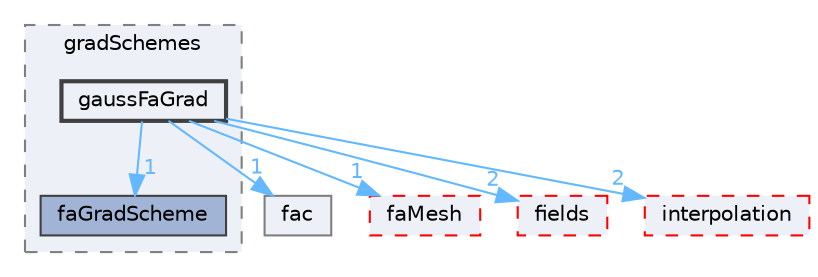 digraph "src/finiteArea/finiteArea/gradSchemes/gaussFaGrad"
{
 // LATEX_PDF_SIZE
  bgcolor="transparent";
  edge [fontname=Helvetica,fontsize=10,labelfontname=Helvetica,labelfontsize=10];
  node [fontname=Helvetica,fontsize=10,shape=box,height=0.2,width=0.4];
  compound=true
  subgraph clusterdir_cc5a8798c3fe9c94eaaef0cef369eaad {
    graph [ bgcolor="#edf0f7", pencolor="grey50", label="gradSchemes", fontname=Helvetica,fontsize=10 style="filled,dashed", URL="dir_cc5a8798c3fe9c94eaaef0cef369eaad.html",tooltip=""]
  dir_999970b336e746faff42463e72c22c77 [label="faGradScheme", fillcolor="#a2b4d6", color="grey25", style="filled", URL="dir_999970b336e746faff42463e72c22c77.html",tooltip=""];
  dir_cd298d060744651ce9fb813038c0019e [label="gaussFaGrad", fillcolor="#edf0f7", color="grey25", style="filled,bold", URL="dir_cd298d060744651ce9fb813038c0019e.html",tooltip=""];
  }
  dir_15aafd37ee87fbe9911ba23e923cc2c7 [label="fac", fillcolor="#edf0f7", color="grey50", style="filled", URL="dir_15aafd37ee87fbe9911ba23e923cc2c7.html",tooltip=""];
  dir_f14612db68a06d13a87d37d60dc895d5 [label="faMesh", fillcolor="#edf0f7", color="red", style="filled,dashed", URL="dir_f14612db68a06d13a87d37d60dc895d5.html",tooltip=""];
  dir_82c77a639fb8894523e0866635d617d1 [label="fields", fillcolor="#edf0f7", color="red", style="filled,dashed", URL="dir_82c77a639fb8894523e0866635d617d1.html",tooltip=""];
  dir_880b478b7287aa29b2969cd4b71f61be [label="interpolation", fillcolor="#edf0f7", color="red", style="filled,dashed", URL="dir_880b478b7287aa29b2969cd4b71f61be.html",tooltip=""];
  dir_cd298d060744651ce9fb813038c0019e->dir_15aafd37ee87fbe9911ba23e923cc2c7 [headlabel="1", labeldistance=1.5 headhref="dir_001593_001242.html" href="dir_001593_001242.html" color="steelblue1" fontcolor="steelblue1"];
  dir_cd298d060744651ce9fb813038c0019e->dir_82c77a639fb8894523e0866635d617d1 [headlabel="2", labeldistance=1.5 headhref="dir_001593_001330.html" href="dir_001593_001330.html" color="steelblue1" fontcolor="steelblue1"];
  dir_cd298d060744651ce9fb813038c0019e->dir_880b478b7287aa29b2969cd4b71f61be [headlabel="2", labeldistance=1.5 headhref="dir_001593_001922.html" href="dir_001593_001922.html" color="steelblue1" fontcolor="steelblue1"];
  dir_cd298d060744651ce9fb813038c0019e->dir_999970b336e746faff42463e72c22c77 [headlabel="1", labeldistance=1.5 headhref="dir_001593_001288.html" href="dir_001593_001288.html" color="steelblue1" fontcolor="steelblue1"];
  dir_cd298d060744651ce9fb813038c0019e->dir_f14612db68a06d13a87d37d60dc895d5 [headlabel="1", labeldistance=1.5 headhref="dir_001593_001295.html" href="dir_001593_001295.html" color="steelblue1" fontcolor="steelblue1"];
}
